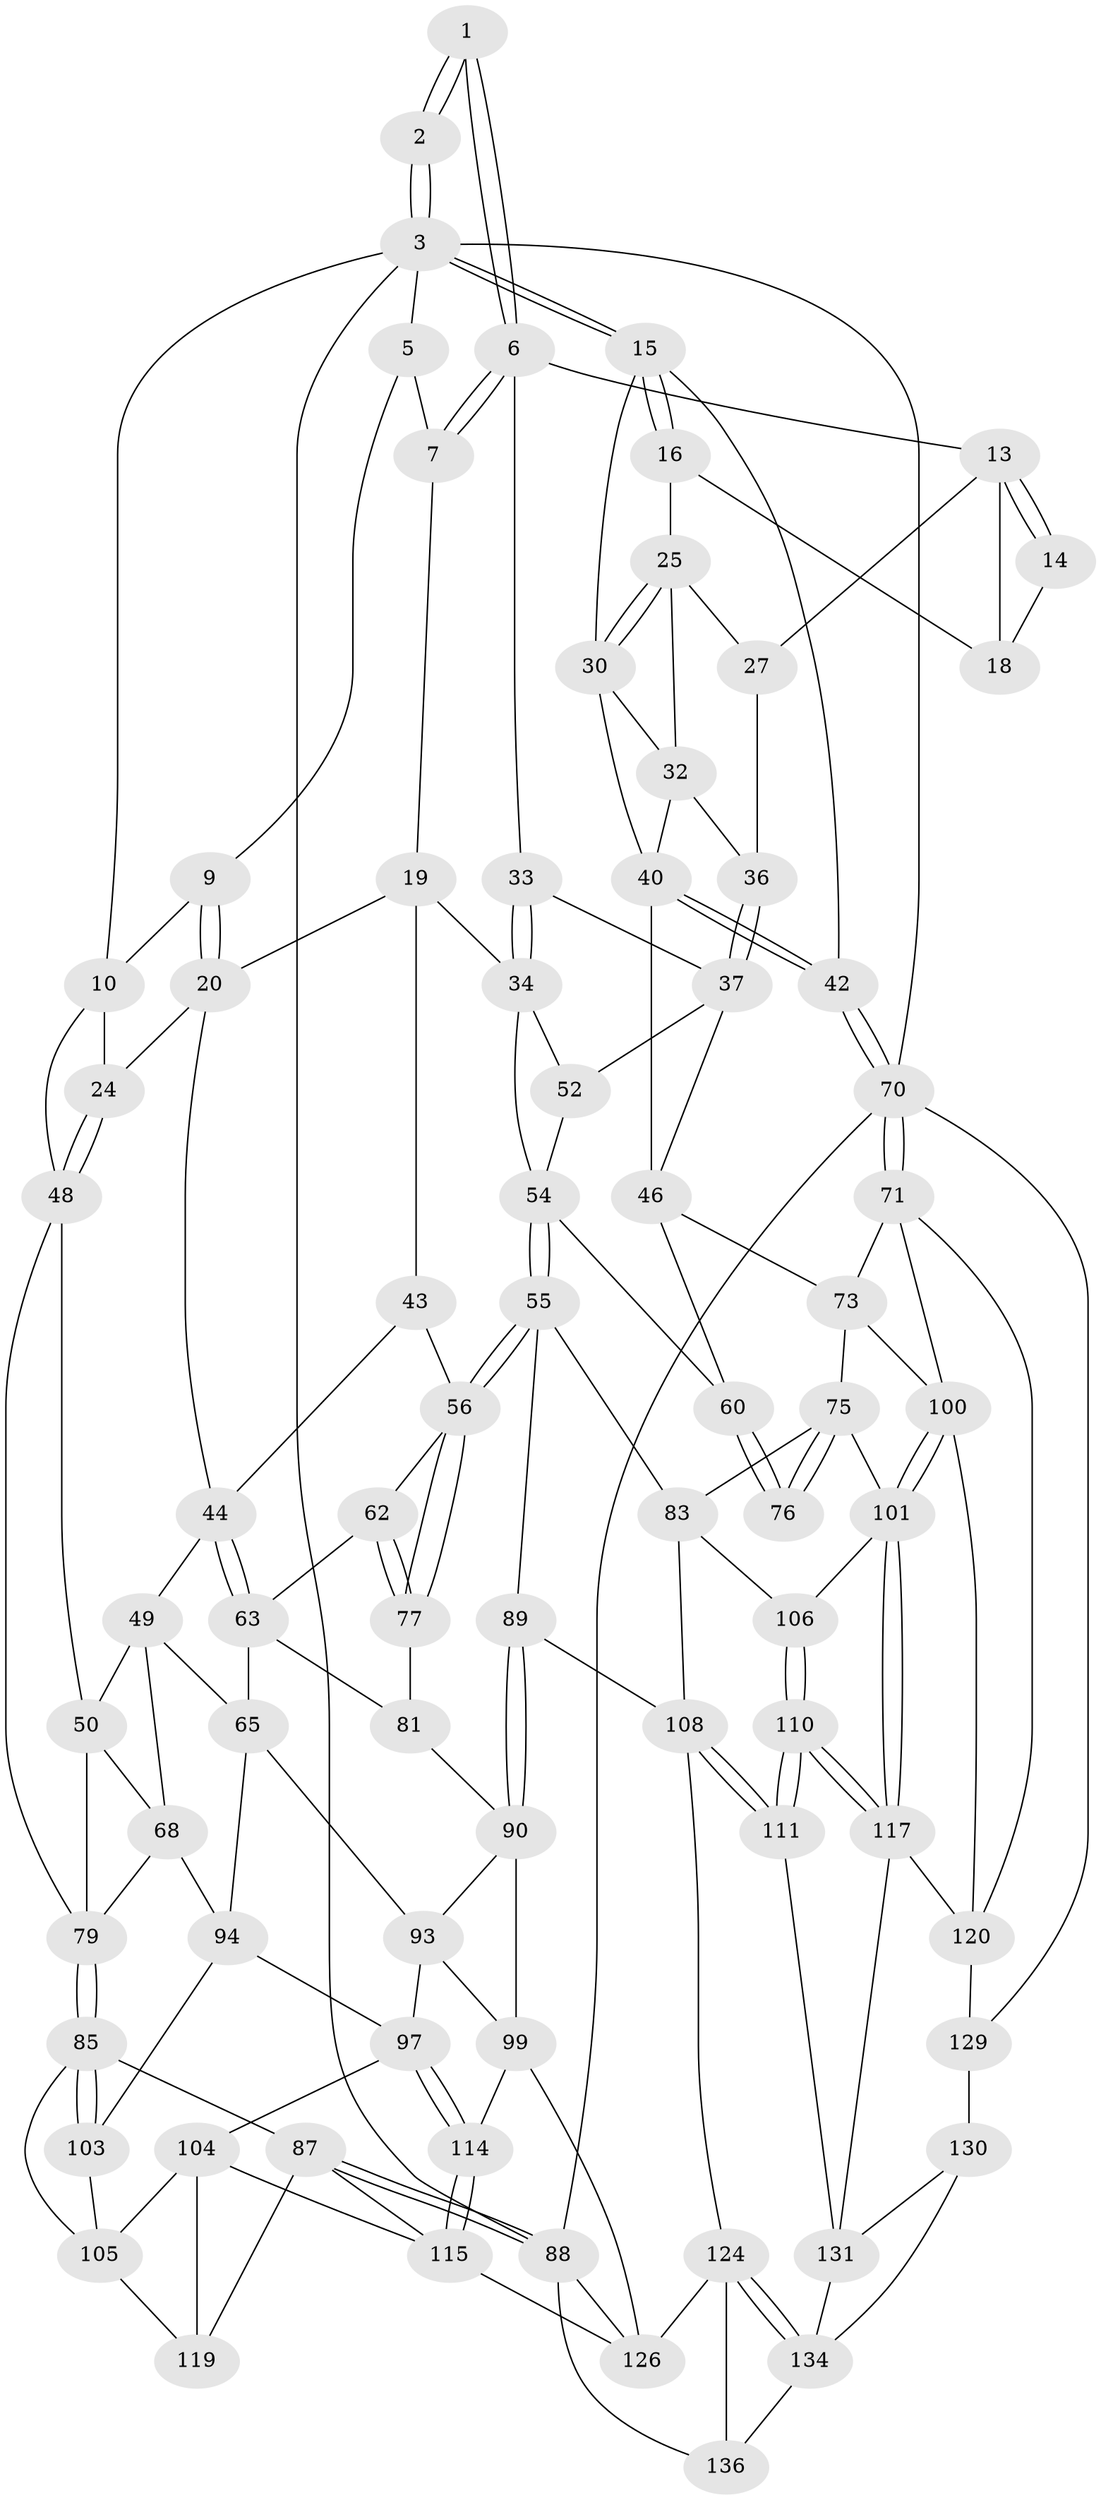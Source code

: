 // original degree distribution, {4: 0.3115942028985507, 6: 0.2971014492753623, 3: 0.014492753623188406, 5: 0.37681159420289856}
// Generated by graph-tools (version 1.1) at 2025/11/02/27/25 16:11:56]
// undirected, 80 vertices, 180 edges
graph export_dot {
graph [start="1"]
  node [color=gray90,style=filled];
  1 [pos="+0.5393779252172314+0"];
  2 [pos="+0.9574898185635212+0"];
  3 [pos="+1+0",super="+4"];
  5 [pos="+0.21715641101870917+0",super="+8"];
  6 [pos="+0.5486342479772066+0.1635266643133438",super="+12"];
  7 [pos="+0.3870377657912192+0.13054489298307803"];
  9 [pos="+0.18645997230646671+0"];
  10 [pos="+0.10728836145585223+0.06345811903132",super="+11"];
  13 [pos="+0.6147181690663197+0.1683322081100328",super="+21"];
  14 [pos="+0.9130343053069785+0"];
  15 [pos="+1+0",super="+29"];
  16 [pos="+0.9461485861680765+0.18646195278532826",super="+17"];
  18 [pos="+0.8636503537033035+0",super="+22"];
  19 [pos="+0.31140658303040075+0.20352888833028002",super="+35"];
  20 [pos="+0.20805343066642984+0.23596672513416966",super="+23"];
  24 [pos="+0.06257533933581201+0.2552565262865629"];
  25 [pos="+0.9278940045183062+0.24117924839162294",super="+26"];
  27 [pos="+0.8291064057452879+0.281704552068568",super="+28"];
  30 [pos="+0.9584264843156716+0.29380396601216807",super="+31"];
  32 [pos="+0.9184258732396392+0.3053713082270215",super="+38"];
  33 [pos="+0.5620075678190334+0.23922446007666026"];
  34 [pos="+0.4933422192612084+0.3496890697822815",super="+53"];
  36 [pos="+0.7178823766480942+0.3532299651376437",super="+39"];
  37 [pos="+0.6928455718702284+0.376545454295446",super="+47"];
  40 [pos="+0.9565017720982464+0.4411331008160299",super="+41"];
  42 [pos="+1+0.576300232138761"];
  43 [pos="+0.3499471896710982+0.4214531031958839"];
  44 [pos="+0.2145333017903191+0.4103826738460209",super="+45"];
  46 [pos="+0.7707391856462266+0.4566672952994685",super="+59"];
  48 [pos="+0+0.2787140933778541",super="+51"];
  49 [pos="+0.20532345608250477+0.41469734124549984",super="+67"];
  50 [pos="+0.07457680378340717+0.48114767926256025",super="+69"];
  52 [pos="+0.6384654321915783+0.4494941024082302"];
  54 [pos="+0.5200990691697787+0.6002418536696115",super="+58"];
  55 [pos="+0.5157753542518795+0.6073624776474523",super="+84"];
  56 [pos="+0.4299066005815319+0.5727517293789945",super="+57"];
  60 [pos="+0.7620550672645797+0.4876058190281938",super="+61"];
  62 [pos="+0.3029388851424672+0.5518843920643282"];
  63 [pos="+0.2650580990993759+0.5513756763432951",super="+64"];
  65 [pos="+0.20085814701457125+0.6440617501192859",super="+66"];
  68 [pos="+0.1099884040150206+0.6008291612791153",super="+92"];
  70 [pos="+1+0.6940577464335514",super="+78"];
  71 [pos="+1+0.6964197974968862",super="+72"];
  73 [pos="+0.9719533547856473+0.6701268721781982",super="+74"];
  75 [pos="+0.7520699998238092+0.6322233119938389",super="+82"];
  76 [pos="+0.7481281669561869+0.6175720941234425"];
  77 [pos="+0.3512139406132619+0.6065828564875955"];
  79 [pos="+0+0.6369430663357973",super="+80"];
  81 [pos="+0.3450241203783549+0.6126663436934834"];
  83 [pos="+0.5637946678012321+0.6565740503309254",super="+107"];
  85 [pos="+0+0.6776109410111368",super="+86"];
  87 [pos="+0+1",super="+123"];
  88 [pos="+0+1",super="+133"];
  89 [pos="+0.42465747521946695+0.7854542857126297"];
  90 [pos="+0.3898389465304235+0.7650158564377761",super="+91"];
  93 [pos="+0.28637145224832916+0.6878786036511141",super="+96"];
  94 [pos="+0.17261116588104577+0.7230090838194797",super="+95"];
  97 [pos="+0.1969988430919101+0.7618557294780339",super="+98"];
  99 [pos="+0.32228202928136157+0.7651067669550643",super="+113"];
  100 [pos="+0.7584197034172845+0.7551007868942484",super="+112"];
  101 [pos="+0.7108129752208743+0.7921880236348455",super="+102"];
  103 [pos="+0.06464973139743169+0.7220565282968866"];
  104 [pos="+0.1111243105629645+0.7811228940635684",super="+116"];
  105 [pos="+0.05334703192643418+0.7801810334628645",super="+118"];
  106 [pos="+0.6333505912346221+0.7577590124484305"];
  108 [pos="+0.5819054387975834+0.9127615108704467",super="+109"];
  110 [pos="+0.6120720926506468+0.8975836245091687"];
  111 [pos="+0.5858649359502578+0.9169159811769334"];
  114 [pos="+0.21087544889342572+0.8003819978078552"];
  115 [pos="+0.20629364931870306+0.8055966808409815",super="+122"];
  117 [pos="+0.7096597147240029+0.8380184532845771",super="+121"];
  119 [pos="+0.10408474291589041+0.8334618274535442"];
  120 [pos="+0.774127028094323+0.8469960432049789",super="+128"];
  124 [pos="+0.37282264421690314+0.8705623921909756",super="+125"];
  126 [pos="+0.28659445496679037+0.8762206205519175",super="+127"];
  129 [pos="+0.8542973588079749+0.9151313914958591",super="+135"];
  130 [pos="+0.7970120337486573+0.9660463485561747",super="+138"];
  131 [pos="+0.7657292980467962+0.9247950884355792",super="+132"];
  134 [pos="+0.5877145217400195+1",super="+137"];
  136 [pos="+0.29899953302356763+1"];
  1 -- 2;
  1 -- 2;
  1 -- 6;
  1 -- 6;
  2 -- 3;
  2 -- 3;
  3 -- 15;
  3 -- 15;
  3 -- 70;
  3 -- 88;
  3 -- 10;
  3 -- 5;
  5 -- 9;
  5 -- 7;
  6 -- 7;
  6 -- 7;
  6 -- 33;
  6 -- 13;
  7 -- 19;
  9 -- 10;
  9 -- 20;
  9 -- 20;
  10 -- 24;
  10 -- 48;
  13 -- 14;
  13 -- 14;
  13 -- 18;
  13 -- 27;
  14 -- 18;
  15 -- 16;
  15 -- 16;
  15 -- 42;
  15 -- 30;
  16 -- 25;
  16 -- 18 [weight=2];
  19 -- 20;
  19 -- 43;
  19 -- 34;
  20 -- 24;
  20 -- 44;
  24 -- 48;
  24 -- 48;
  25 -- 30;
  25 -- 30;
  25 -- 32;
  25 -- 27;
  27 -- 36 [weight=2];
  30 -- 32;
  30 -- 40;
  32 -- 36;
  32 -- 40;
  33 -- 34;
  33 -- 34;
  33 -- 37;
  34 -- 52;
  34 -- 54;
  36 -- 37;
  36 -- 37;
  37 -- 52;
  37 -- 46;
  40 -- 42;
  40 -- 42;
  40 -- 46;
  42 -- 70;
  42 -- 70;
  43 -- 44;
  43 -- 56;
  44 -- 63;
  44 -- 63;
  44 -- 49;
  46 -- 73;
  46 -- 60;
  48 -- 50;
  48 -- 79;
  49 -- 50;
  49 -- 68;
  49 -- 65;
  50 -- 68;
  50 -- 79;
  52 -- 54;
  54 -- 55;
  54 -- 55;
  54 -- 60;
  55 -- 56;
  55 -- 56;
  55 -- 89;
  55 -- 83;
  56 -- 77;
  56 -- 77;
  56 -- 62;
  60 -- 76 [weight=2];
  60 -- 76;
  62 -- 63;
  62 -- 77;
  62 -- 77;
  63 -- 65;
  63 -- 81;
  65 -- 93;
  65 -- 94;
  68 -- 94;
  68 -- 79;
  70 -- 71;
  70 -- 71;
  70 -- 88;
  70 -- 129;
  71 -- 73;
  71 -- 100;
  71 -- 120;
  73 -- 75;
  73 -- 100;
  75 -- 76;
  75 -- 76;
  75 -- 83;
  75 -- 101;
  77 -- 81;
  79 -- 85;
  79 -- 85;
  81 -- 90;
  83 -- 106;
  83 -- 108;
  85 -- 103;
  85 -- 103;
  85 -- 87;
  85 -- 105;
  87 -- 88;
  87 -- 88;
  87 -- 115;
  87 -- 119;
  88 -- 136;
  88 -- 126;
  89 -- 90;
  89 -- 90;
  89 -- 108;
  90 -- 99;
  90 -- 93;
  93 -- 97;
  93 -- 99;
  94 -- 103;
  94 -- 97;
  97 -- 114;
  97 -- 114;
  97 -- 104;
  99 -- 114;
  99 -- 126;
  100 -- 101;
  100 -- 101;
  100 -- 120;
  101 -- 117;
  101 -- 117;
  101 -- 106;
  103 -- 105;
  104 -- 105;
  104 -- 115;
  104 -- 119;
  105 -- 119;
  106 -- 110;
  106 -- 110;
  108 -- 111;
  108 -- 111;
  108 -- 124;
  110 -- 111;
  110 -- 111;
  110 -- 117;
  110 -- 117;
  111 -- 131;
  114 -- 115;
  114 -- 115;
  115 -- 126;
  117 -- 120;
  117 -- 131;
  120 -- 129;
  124 -- 134;
  124 -- 134;
  124 -- 136;
  124 -- 126;
  129 -- 130 [weight=2];
  130 -- 131;
  130 -- 134;
  131 -- 134;
  134 -- 136;
}
